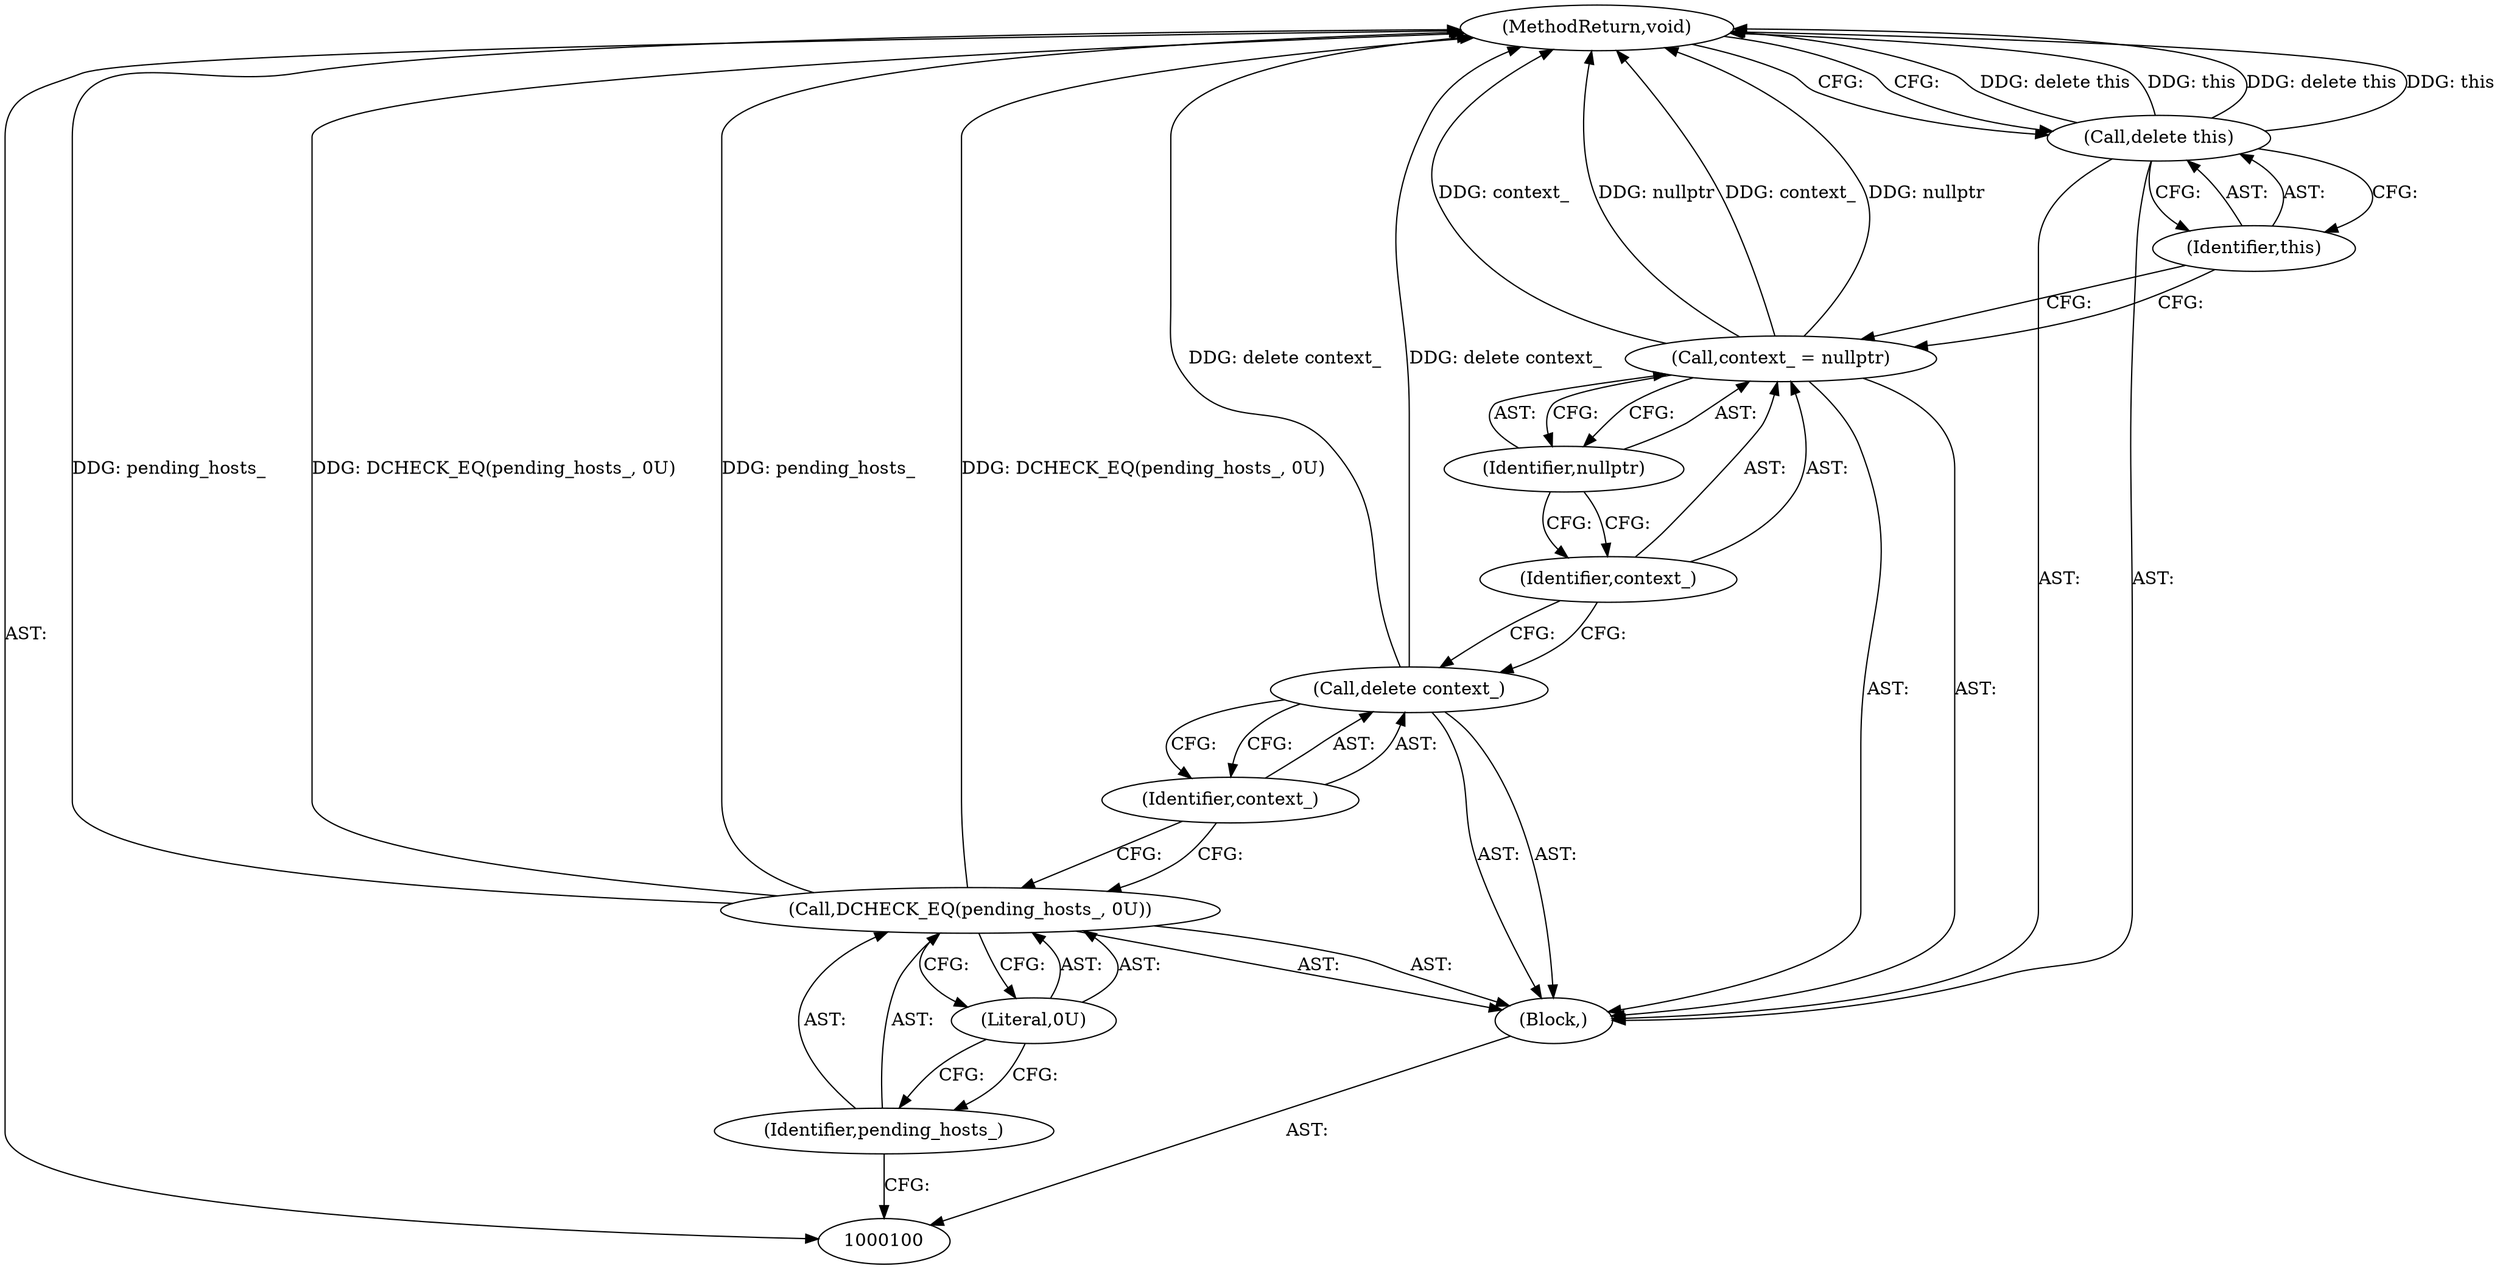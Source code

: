digraph "1_launchpad_29014da83e5fc358d6bff0f574e9ed45e61a35ac_8" {
"1000112" [label="(MethodReturn,void)"];
"1000101" [label="(Block,)"];
"1000103" [label="(Identifier,pending_hosts_)"];
"1000102" [label="(Call,DCHECK_EQ(pending_hosts_, 0U))"];
"1000104" [label="(Literal,0U)"];
"1000105" [label="(Call,delete context_)"];
"1000106" [label="(Identifier,context_)"];
"1000109" [label="(Identifier,nullptr)"];
"1000107" [label="(Call,context_ = nullptr)"];
"1000108" [label="(Identifier,context_)"];
"1000111" [label="(Identifier,this)"];
"1000110" [label="(Call,delete this)"];
"1000112" -> "1000100"  [label="AST: "];
"1000112" -> "1000110"  [label="CFG: "];
"1000107" -> "1000112"  [label="DDG: context_"];
"1000107" -> "1000112"  [label="DDG: nullptr"];
"1000105" -> "1000112"  [label="DDG: delete context_"];
"1000102" -> "1000112"  [label="DDG: pending_hosts_"];
"1000102" -> "1000112"  [label="DDG: DCHECK_EQ(pending_hosts_, 0U)"];
"1000110" -> "1000112"  [label="DDG: delete this"];
"1000110" -> "1000112"  [label="DDG: this"];
"1000101" -> "1000100"  [label="AST: "];
"1000102" -> "1000101"  [label="AST: "];
"1000105" -> "1000101"  [label="AST: "];
"1000107" -> "1000101"  [label="AST: "];
"1000110" -> "1000101"  [label="AST: "];
"1000103" -> "1000102"  [label="AST: "];
"1000103" -> "1000100"  [label="CFG: "];
"1000104" -> "1000103"  [label="CFG: "];
"1000102" -> "1000101"  [label="AST: "];
"1000102" -> "1000104"  [label="CFG: "];
"1000103" -> "1000102"  [label="AST: "];
"1000104" -> "1000102"  [label="AST: "];
"1000106" -> "1000102"  [label="CFG: "];
"1000102" -> "1000112"  [label="DDG: pending_hosts_"];
"1000102" -> "1000112"  [label="DDG: DCHECK_EQ(pending_hosts_, 0U)"];
"1000104" -> "1000102"  [label="AST: "];
"1000104" -> "1000103"  [label="CFG: "];
"1000102" -> "1000104"  [label="CFG: "];
"1000105" -> "1000101"  [label="AST: "];
"1000105" -> "1000106"  [label="CFG: "];
"1000106" -> "1000105"  [label="AST: "];
"1000108" -> "1000105"  [label="CFG: "];
"1000105" -> "1000112"  [label="DDG: delete context_"];
"1000106" -> "1000105"  [label="AST: "];
"1000106" -> "1000102"  [label="CFG: "];
"1000105" -> "1000106"  [label="CFG: "];
"1000109" -> "1000107"  [label="AST: "];
"1000109" -> "1000108"  [label="CFG: "];
"1000107" -> "1000109"  [label="CFG: "];
"1000107" -> "1000101"  [label="AST: "];
"1000107" -> "1000109"  [label="CFG: "];
"1000108" -> "1000107"  [label="AST: "];
"1000109" -> "1000107"  [label="AST: "];
"1000111" -> "1000107"  [label="CFG: "];
"1000107" -> "1000112"  [label="DDG: context_"];
"1000107" -> "1000112"  [label="DDG: nullptr"];
"1000108" -> "1000107"  [label="AST: "];
"1000108" -> "1000105"  [label="CFG: "];
"1000109" -> "1000108"  [label="CFG: "];
"1000111" -> "1000110"  [label="AST: "];
"1000111" -> "1000107"  [label="CFG: "];
"1000110" -> "1000111"  [label="CFG: "];
"1000110" -> "1000101"  [label="AST: "];
"1000110" -> "1000111"  [label="CFG: "];
"1000111" -> "1000110"  [label="AST: "];
"1000112" -> "1000110"  [label="CFG: "];
"1000110" -> "1000112"  [label="DDG: delete this"];
"1000110" -> "1000112"  [label="DDG: this"];
}
